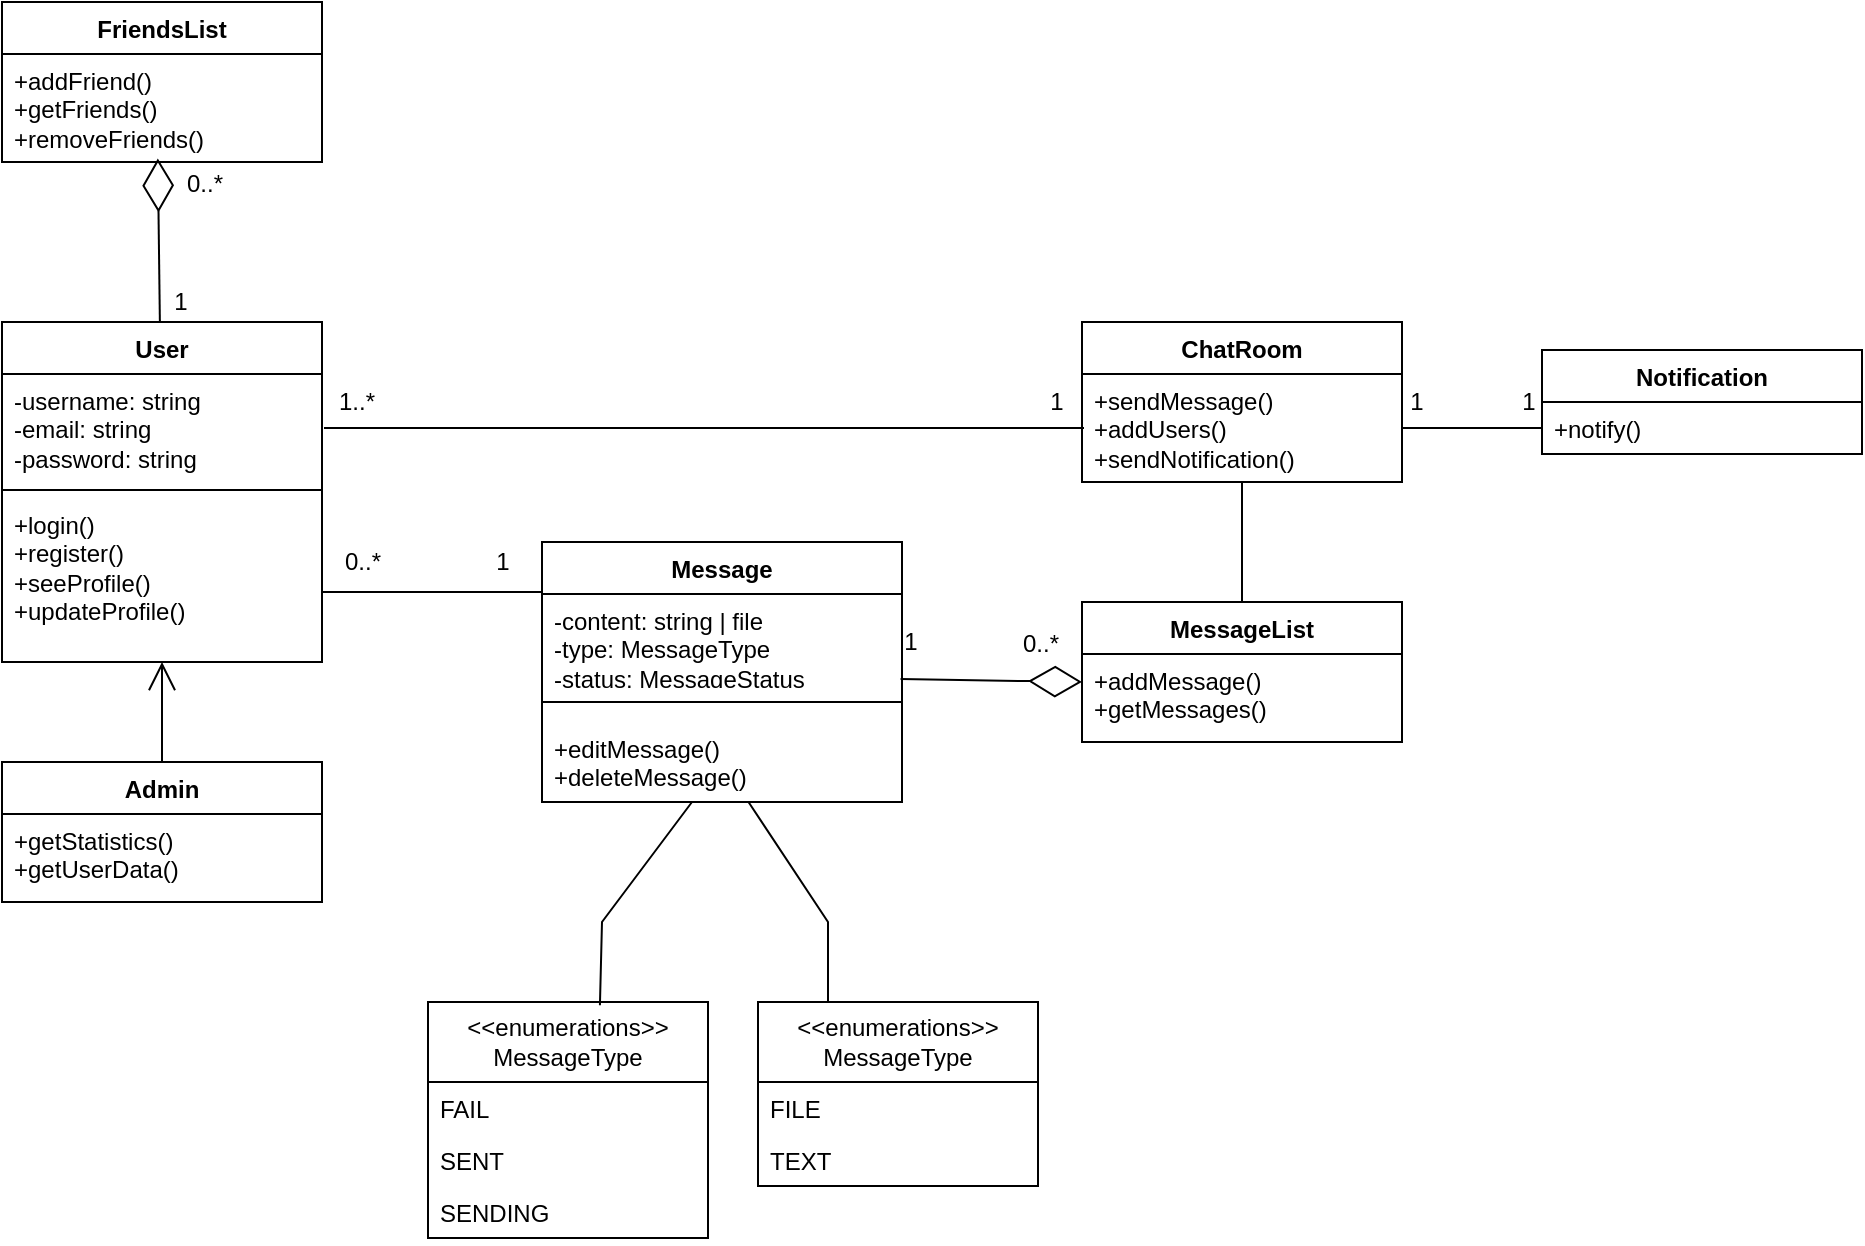 <mxfile version="24.3.1" type="device">
  <diagram name="Page-1" id="YyrwMhLD0UgBLawb4sh4">
    <mxGraphModel dx="553" dy="1425" grid="1" gridSize="10" guides="1" tooltips="1" connect="1" arrows="1" fold="1" page="1" pageScale="1" pageWidth="850" pageHeight="1100" math="0" shadow="0">
      <root>
        <mxCell id="0" />
        <mxCell id="1" parent="0" />
        <mxCell id="8P3AodMy60zCdPXSZL6W-7" value="User" style="swimlane;fontStyle=1;align=center;verticalAlign=top;childLayout=stackLayout;horizontal=1;startSize=26;horizontalStack=0;resizeParent=1;resizeParentMax=0;resizeLast=0;collapsible=1;marginBottom=0;whiteSpace=wrap;html=1;" parent="1" vertex="1">
          <mxGeometry x="60" y="100" width="160" height="170" as="geometry" />
        </mxCell>
        <mxCell id="8P3AodMy60zCdPXSZL6W-8" value="-username: string&lt;div&gt;-email: string&lt;/div&gt;&lt;div&gt;-password: string&lt;/div&gt;" style="text;strokeColor=none;fillColor=none;align=left;verticalAlign=top;spacingLeft=4;spacingRight=4;overflow=hidden;rotatable=0;points=[[0,0.5],[1,0.5]];portConstraint=eastwest;whiteSpace=wrap;html=1;" parent="8P3AodMy60zCdPXSZL6W-7" vertex="1">
          <mxGeometry y="26" width="160" height="54" as="geometry" />
        </mxCell>
        <mxCell id="8P3AodMy60zCdPXSZL6W-9" value="" style="line;strokeWidth=1;fillColor=none;align=left;verticalAlign=middle;spacingTop=-1;spacingLeft=3;spacingRight=3;rotatable=0;labelPosition=right;points=[];portConstraint=eastwest;strokeColor=inherit;" parent="8P3AodMy60zCdPXSZL6W-7" vertex="1">
          <mxGeometry y="80" width="160" height="8" as="geometry" />
        </mxCell>
        <mxCell id="8P3AodMy60zCdPXSZL6W-10" value="+login()&lt;div&gt;+register()&lt;/div&gt;&lt;div&gt;+seeProfile()&lt;/div&gt;&lt;div&gt;+updateProfile()&lt;span style=&quot;white-space: pre;&quot;&gt;&#x9;&lt;/span&gt;&lt;span style=&quot;white-space: pre;&quot;&gt;&#x9;&lt;/span&gt;&lt;span style=&quot;white-space: pre;&quot;&gt;&#x9;&lt;/span&gt;&lt;span style=&quot;white-space: pre;&quot;&gt;&#x9;&lt;/span&gt;&lt;/div&gt;" style="text;strokeColor=none;fillColor=none;align=left;verticalAlign=top;spacingLeft=4;spacingRight=4;overflow=hidden;rotatable=0;points=[[0,0.5],[1,0.5]];portConstraint=eastwest;whiteSpace=wrap;html=1;" parent="8P3AodMy60zCdPXSZL6W-7" vertex="1">
          <mxGeometry y="88" width="160" height="82" as="geometry" />
        </mxCell>
        <mxCell id="8P3AodMy60zCdPXSZL6W-11" value="ChatRoom" style="swimlane;fontStyle=1;align=center;verticalAlign=top;childLayout=stackLayout;horizontal=1;startSize=26;horizontalStack=0;resizeParent=1;resizeParentMax=0;resizeLast=0;collapsible=1;marginBottom=0;whiteSpace=wrap;html=1;" parent="1" vertex="1">
          <mxGeometry x="600" y="100" width="160" height="80" as="geometry" />
        </mxCell>
        <mxCell id="8P3AodMy60zCdPXSZL6W-14" value="+sendMessage()&lt;div&gt;+addUsers()&lt;/div&gt;&lt;div&gt;+sendNotification()&lt;/div&gt;" style="text;strokeColor=none;fillColor=none;align=left;verticalAlign=top;spacingLeft=4;spacingRight=4;overflow=hidden;rotatable=0;points=[[0,0.5],[1,0.5]];portConstraint=eastwest;whiteSpace=wrap;html=1;" parent="8P3AodMy60zCdPXSZL6W-11" vertex="1">
          <mxGeometry y="26" width="160" height="54" as="geometry" />
        </mxCell>
        <mxCell id="8P3AodMy60zCdPXSZL6W-15" value="Admin" style="swimlane;fontStyle=1;align=center;verticalAlign=top;childLayout=stackLayout;horizontal=1;startSize=26;horizontalStack=0;resizeParent=1;resizeParentMax=0;resizeLast=0;collapsible=1;marginBottom=0;whiteSpace=wrap;html=1;" parent="1" vertex="1">
          <mxGeometry x="60" y="320" width="160" height="70" as="geometry" />
        </mxCell>
        <mxCell id="8P3AodMy60zCdPXSZL6W-18" value="+getStatistics()&lt;div&gt;+getUserData()&lt;/div&gt;" style="text;strokeColor=none;fillColor=none;align=left;verticalAlign=top;spacingLeft=4;spacingRight=4;overflow=hidden;rotatable=0;points=[[0,0.5],[1,0.5]];portConstraint=eastwest;whiteSpace=wrap;html=1;" parent="8P3AodMy60zCdPXSZL6W-15" vertex="1">
          <mxGeometry y="26" width="160" height="44" as="geometry" />
        </mxCell>
        <mxCell id="8P3AodMy60zCdPXSZL6W-19" value="Notification" style="swimlane;fontStyle=1;align=center;verticalAlign=top;childLayout=stackLayout;horizontal=1;startSize=26;horizontalStack=0;resizeParent=1;resizeParentMax=0;resizeLast=0;collapsible=1;marginBottom=0;whiteSpace=wrap;html=1;" parent="1" vertex="1">
          <mxGeometry x="830" y="114" width="160" height="52" as="geometry" />
        </mxCell>
        <mxCell id="8P3AodMy60zCdPXSZL6W-22" value="+notify()" style="text;strokeColor=none;fillColor=none;align=left;verticalAlign=top;spacingLeft=4;spacingRight=4;overflow=hidden;rotatable=0;points=[[0,0.5],[1,0.5]];portConstraint=eastwest;whiteSpace=wrap;html=1;" parent="8P3AodMy60zCdPXSZL6W-19" vertex="1">
          <mxGeometry y="26" width="160" height="26" as="geometry" />
        </mxCell>
        <mxCell id="8P3AodMy60zCdPXSZL6W-23" value="MessageList" style="swimlane;fontStyle=1;align=center;verticalAlign=top;childLayout=stackLayout;horizontal=1;startSize=26;horizontalStack=0;resizeParent=1;resizeParentMax=0;resizeLast=0;collapsible=1;marginBottom=0;whiteSpace=wrap;html=1;" parent="1" vertex="1">
          <mxGeometry x="600" y="240" width="160" height="70" as="geometry" />
        </mxCell>
        <mxCell id="8P3AodMy60zCdPXSZL6W-26" value="+addMessage()&lt;div&gt;+getMessages()&lt;/div&gt;" style="text;strokeColor=none;fillColor=none;align=left;verticalAlign=top;spacingLeft=4;spacingRight=4;overflow=hidden;rotatable=0;points=[[0,0.5],[1,0.5]];portConstraint=eastwest;whiteSpace=wrap;html=1;" parent="8P3AodMy60zCdPXSZL6W-23" vertex="1">
          <mxGeometry y="26" width="160" height="44" as="geometry" />
        </mxCell>
        <mxCell id="8P3AodMy60zCdPXSZL6W-27" value="FriendsList&lt;div&gt;&lt;br&gt;&lt;/div&gt;" style="swimlane;fontStyle=1;align=center;verticalAlign=top;childLayout=stackLayout;horizontal=1;startSize=26;horizontalStack=0;resizeParent=1;resizeParentMax=0;resizeLast=0;collapsible=1;marginBottom=0;whiteSpace=wrap;html=1;" parent="1" vertex="1">
          <mxGeometry x="60" y="-60" width="160" height="80" as="geometry" />
        </mxCell>
        <mxCell id="8P3AodMy60zCdPXSZL6W-30" value="+addFriend()&lt;div&gt;+getFriends()&lt;/div&gt;&lt;div&gt;+removeFriends()&lt;/div&gt;" style="text;strokeColor=none;fillColor=none;align=left;verticalAlign=top;spacingLeft=4;spacingRight=4;overflow=hidden;rotatable=0;points=[[0,0.5],[1,0.5]];portConstraint=eastwest;whiteSpace=wrap;html=1;" parent="8P3AodMy60zCdPXSZL6W-27" vertex="1">
          <mxGeometry y="26" width="160" height="54" as="geometry" />
        </mxCell>
        <mxCell id="8P3AodMy60zCdPXSZL6W-31" value="Message" style="swimlane;fontStyle=1;align=center;verticalAlign=top;childLayout=stackLayout;horizontal=1;startSize=26;horizontalStack=0;resizeParent=1;resizeParentMax=0;resizeLast=0;collapsible=1;marginBottom=0;whiteSpace=wrap;html=1;" parent="1" vertex="1">
          <mxGeometry x="330" y="210" width="180" height="130" as="geometry" />
        </mxCell>
        <mxCell id="8P3AodMy60zCdPXSZL6W-32" value="-content: string | file&lt;div&gt;-type: MessageType&lt;/div&gt;&lt;div&gt;-status: MessageStatus&lt;/div&gt;" style="text;strokeColor=none;fillColor=none;align=left;verticalAlign=top;spacingLeft=4;spacingRight=4;overflow=hidden;rotatable=0;points=[[0,0.5],[1,0.5]];portConstraint=eastwest;whiteSpace=wrap;html=1;" parent="8P3AodMy60zCdPXSZL6W-31" vertex="1">
          <mxGeometry y="26" width="180" height="44" as="geometry" />
        </mxCell>
        <mxCell id="8P3AodMy60zCdPXSZL6W-33" value="" style="line;strokeWidth=1;fillColor=none;align=left;verticalAlign=middle;spacingTop=-1;spacingLeft=3;spacingRight=3;rotatable=0;labelPosition=right;points=[];portConstraint=eastwest;strokeColor=inherit;" parent="8P3AodMy60zCdPXSZL6W-31" vertex="1">
          <mxGeometry y="70" width="180" height="20" as="geometry" />
        </mxCell>
        <mxCell id="8P3AodMy60zCdPXSZL6W-34" value="+editMessage()&lt;div&gt;+deleteMessage()&lt;/div&gt;" style="text;strokeColor=none;fillColor=none;align=left;verticalAlign=top;spacingLeft=4;spacingRight=4;overflow=hidden;rotatable=0;points=[[0,0.5],[1,0.5]];portConstraint=eastwest;whiteSpace=wrap;html=1;" parent="8P3AodMy60zCdPXSZL6W-31" vertex="1">
          <mxGeometry y="90" width="180" height="40" as="geometry" />
        </mxCell>
        <mxCell id="Cbcd_pxBtgIyYBKPd9R5-1" value="&amp;lt;&amp;lt;enumerations&amp;gt;&amp;gt;&lt;div&gt;MessageType&lt;/div&gt;" style="swimlane;fontStyle=0;childLayout=stackLayout;horizontal=1;startSize=40;fillColor=none;horizontalStack=0;resizeParent=1;resizeParentMax=0;resizeLast=0;collapsible=1;marginBottom=0;whiteSpace=wrap;html=1;" parent="1" vertex="1">
          <mxGeometry x="438" y="440" width="140" height="92" as="geometry" />
        </mxCell>
        <mxCell id="Cbcd_pxBtgIyYBKPd9R5-2" value="FILE" style="text;strokeColor=none;fillColor=none;align=left;verticalAlign=top;spacingLeft=4;spacingRight=4;overflow=hidden;rotatable=0;points=[[0,0.5],[1,0.5]];portConstraint=eastwest;whiteSpace=wrap;html=1;" parent="Cbcd_pxBtgIyYBKPd9R5-1" vertex="1">
          <mxGeometry y="40" width="140" height="26" as="geometry" />
        </mxCell>
        <mxCell id="Cbcd_pxBtgIyYBKPd9R5-3" value="TEXT&amp;nbsp;" style="text;strokeColor=none;fillColor=none;align=left;verticalAlign=top;spacingLeft=4;spacingRight=4;overflow=hidden;rotatable=0;points=[[0,0.5],[1,0.5]];portConstraint=eastwest;whiteSpace=wrap;html=1;" parent="Cbcd_pxBtgIyYBKPd9R5-1" vertex="1">
          <mxGeometry y="66" width="140" height="26" as="geometry" />
        </mxCell>
        <mxCell id="Cbcd_pxBtgIyYBKPd9R5-5" value="&amp;lt;&amp;lt;enumerations&amp;gt;&amp;gt;&lt;div&gt;MessageType&lt;/div&gt;" style="swimlane;fontStyle=0;childLayout=stackLayout;horizontal=1;startSize=40;fillColor=none;horizontalStack=0;resizeParent=1;resizeParentMax=0;resizeLast=0;collapsible=1;marginBottom=0;whiteSpace=wrap;html=1;" parent="1" vertex="1">
          <mxGeometry x="273" y="440" width="140" height="118" as="geometry" />
        </mxCell>
        <mxCell id="Cbcd_pxBtgIyYBKPd9R5-7" value="FAIL" style="text;strokeColor=none;fillColor=none;align=left;verticalAlign=top;spacingLeft=4;spacingRight=4;overflow=hidden;rotatable=0;points=[[0,0.5],[1,0.5]];portConstraint=eastwest;whiteSpace=wrap;html=1;" parent="Cbcd_pxBtgIyYBKPd9R5-5" vertex="1">
          <mxGeometry y="40" width="140" height="26" as="geometry" />
        </mxCell>
        <mxCell id="Cbcd_pxBtgIyYBKPd9R5-6" value="SENT" style="text;strokeColor=none;fillColor=none;align=left;verticalAlign=top;spacingLeft=4;spacingRight=4;overflow=hidden;rotatable=0;points=[[0,0.5],[1,0.5]];portConstraint=eastwest;whiteSpace=wrap;html=1;" parent="Cbcd_pxBtgIyYBKPd9R5-5" vertex="1">
          <mxGeometry y="66" width="140" height="26" as="geometry" />
        </mxCell>
        <mxCell id="Cbcd_pxBtgIyYBKPd9R5-8" value="SENDING" style="text;strokeColor=none;fillColor=none;align=left;verticalAlign=top;spacingLeft=4;spacingRight=4;overflow=hidden;rotatable=0;points=[[0,0.5],[1,0.5]];portConstraint=eastwest;whiteSpace=wrap;html=1;" parent="Cbcd_pxBtgIyYBKPd9R5-5" vertex="1">
          <mxGeometry y="92" width="140" height="26" as="geometry" />
        </mxCell>
        <mxCell id="Cbcd_pxBtgIyYBKPd9R5-9" value="" style="endArrow=open;endFill=1;endSize=12;html=1;rounded=0;exitX=0.5;exitY=0;exitDx=0;exitDy=0;" parent="1" source="8P3AodMy60zCdPXSZL6W-15" target="8P3AodMy60zCdPXSZL6W-10" edge="1">
          <mxGeometry width="160" relative="1" as="geometry">
            <mxPoint x="350" y="270" as="sourcePoint" />
            <mxPoint x="510" y="270" as="targetPoint" />
          </mxGeometry>
        </mxCell>
        <mxCell id="Cbcd_pxBtgIyYBKPd9R5-15" value="" style="endArrow=none;html=1;rounded=0;entryX=0.614;entryY=0.014;entryDx=0;entryDy=0;entryPerimeter=0;" parent="1" source="8P3AodMy60zCdPXSZL6W-34" target="Cbcd_pxBtgIyYBKPd9R5-5" edge="1">
          <mxGeometry width="50" height="50" relative="1" as="geometry">
            <mxPoint x="420" y="330" as="sourcePoint" />
            <mxPoint x="470" y="280" as="targetPoint" />
            <Array as="points">
              <mxPoint x="360" y="400" />
            </Array>
          </mxGeometry>
        </mxCell>
        <mxCell id="Cbcd_pxBtgIyYBKPd9R5-16" value="" style="endArrow=none;html=1;rounded=0;entryX=0.25;entryY=0;entryDx=0;entryDy=0;" parent="1" source="8P3AodMy60zCdPXSZL6W-34" target="Cbcd_pxBtgIyYBKPd9R5-1" edge="1">
          <mxGeometry width="50" height="50" relative="1" as="geometry">
            <mxPoint x="508" y="400" as="sourcePoint" />
            <mxPoint x="470" y="280" as="targetPoint" />
            <Array as="points">
              <mxPoint x="473" y="400" />
            </Array>
          </mxGeometry>
        </mxCell>
        <mxCell id="Cbcd_pxBtgIyYBKPd9R5-21" value="" style="endArrow=none;html=1;rounded=0;" parent="1" source="8P3AodMy60zCdPXSZL6W-23" target="8P3AodMy60zCdPXSZL6W-14" edge="1">
          <mxGeometry width="50" height="50" relative="1" as="geometry">
            <mxPoint x="420" y="330" as="sourcePoint" />
            <mxPoint x="470" y="280" as="targetPoint" />
          </mxGeometry>
        </mxCell>
        <mxCell id="Cbcd_pxBtgIyYBKPd9R5-22" value="" style="endArrow=none;html=1;rounded=0;entryX=1;entryY=0.5;entryDx=0;entryDy=0;" parent="1" source="8P3AodMy60zCdPXSZL6W-22" target="8P3AodMy60zCdPXSZL6W-14" edge="1">
          <mxGeometry width="50" height="50" relative="1" as="geometry">
            <mxPoint x="490" y="330" as="sourcePoint" />
            <mxPoint x="540" y="280" as="targetPoint" />
          </mxGeometry>
        </mxCell>
        <mxCell id="5xMuiMqP4hj6QQO-hwe--10" value="1" style="edgeLabel;html=1;align=center;verticalAlign=middle;resizable=0;points=[];fontSize=12;" vertex="1" connectable="0" parent="Cbcd_pxBtgIyYBKPd9R5-22">
          <mxGeometry x="0.815" relative="1" as="geometry">
            <mxPoint y="-13" as="offset" />
          </mxGeometry>
        </mxCell>
        <mxCell id="5xMuiMqP4hj6QQO-hwe--11" value="1" style="edgeLabel;html=1;align=center;verticalAlign=middle;resizable=0;points=[];fontSize=12;" vertex="1" connectable="0" parent="Cbcd_pxBtgIyYBKPd9R5-22">
          <mxGeometry x="-0.781" y="1" relative="1" as="geometry">
            <mxPoint y="-14" as="offset" />
          </mxGeometry>
        </mxCell>
        <mxCell id="Cbcd_pxBtgIyYBKPd9R5-25" value="" style="endArrow=none;html=1;rounded=0;entryX=0.002;entryY=-0.023;entryDx=0;entryDy=0;entryPerimeter=0;" parent="1" target="8P3AodMy60zCdPXSZL6W-32" edge="1">
          <mxGeometry width="50" height="50" relative="1" as="geometry">
            <mxPoint x="220" y="235" as="sourcePoint" />
            <mxPoint x="350" y="150" as="targetPoint" />
          </mxGeometry>
        </mxCell>
        <mxCell id="5xMuiMqP4hj6QQO-hwe--12" value="0..*" style="edgeLabel;html=1;align=center;verticalAlign=middle;resizable=0;points=[];fontSize=12;" vertex="1" connectable="0" parent="Cbcd_pxBtgIyYBKPd9R5-25">
          <mxGeometry x="0.725" y="3" relative="1" as="geometry">
            <mxPoint x="-75" y="-12" as="offset" />
          </mxGeometry>
        </mxCell>
        <mxCell id="5xMuiMqP4hj6QQO-hwe--14" value="1" style="edgeLabel;html=1;align=center;verticalAlign=middle;resizable=0;points=[];fontSize=12;" vertex="1" connectable="0" parent="Cbcd_pxBtgIyYBKPd9R5-25">
          <mxGeometry x="-0.757" y="1" relative="1" as="geometry">
            <mxPoint x="76" y="-14" as="offset" />
          </mxGeometry>
        </mxCell>
        <mxCell id="5xMuiMqP4hj6QQO-hwe--5" value="" style="endArrow=none;html=1;rounded=0;fontSize=12;startSize=8;endSize=8;curved=1;exitX=1;exitY=0.5;exitDx=0;exitDy=0;" edge="1" parent="1">
          <mxGeometry width="50" height="50" relative="1" as="geometry">
            <mxPoint x="221" y="153" as="sourcePoint" />
            <mxPoint x="601" y="153" as="targetPoint" />
          </mxGeometry>
        </mxCell>
        <mxCell id="5xMuiMqP4hj6QQO-hwe--6" value="1..*" style="edgeLabel;html=1;align=center;verticalAlign=middle;resizable=0;points=[];fontSize=12;" vertex="1" connectable="0" parent="5xMuiMqP4hj6QQO-hwe--5">
          <mxGeometry x="-0.918" y="1" relative="1" as="geometry">
            <mxPoint y="-12" as="offset" />
          </mxGeometry>
        </mxCell>
        <mxCell id="5xMuiMqP4hj6QQO-hwe--7" value="1" style="edgeLabel;html=1;align=center;verticalAlign=middle;resizable=0;points=[];fontSize=12;" vertex="1" connectable="0" parent="5xMuiMqP4hj6QQO-hwe--5">
          <mxGeometry x="0.924" y="2" relative="1" as="geometry">
            <mxPoint y="-11" as="offset" />
          </mxGeometry>
        </mxCell>
        <mxCell id="5xMuiMqP4hj6QQO-hwe--2" value="" style="endArrow=diamondThin;endFill=0;endSize=24;html=1;rounded=0;fontSize=12;curved=1;exitX=0.996;exitY=0.965;exitDx=0;exitDy=0;exitPerimeter=0;" edge="1" parent="1" source="8P3AodMy60zCdPXSZL6W-32">
          <mxGeometry width="160" relative="1" as="geometry">
            <mxPoint x="430" y="240" as="sourcePoint" />
            <mxPoint x="600" y="280" as="targetPoint" />
          </mxGeometry>
        </mxCell>
        <mxCell id="5xMuiMqP4hj6QQO-hwe--16" value="0..*" style="edgeLabel;html=1;align=center;verticalAlign=middle;resizable=0;points=[];fontSize=12;" vertex="1" connectable="0" parent="5xMuiMqP4hj6QQO-hwe--2">
          <mxGeometry x="0.667" y="4" relative="1" as="geometry">
            <mxPoint x="-6" y="-15" as="offset" />
          </mxGeometry>
        </mxCell>
        <mxCell id="5xMuiMqP4hj6QQO-hwe--17" value="1" style="edgeLabel;html=1;align=center;verticalAlign=middle;resizable=0;points=[];fontSize=12;" vertex="1" connectable="0" parent="5xMuiMqP4hj6QQO-hwe--2">
          <mxGeometry x="-0.806" y="-2" relative="1" as="geometry">
            <mxPoint x="-4" y="-21" as="offset" />
          </mxGeometry>
        </mxCell>
        <mxCell id="5xMuiMqP4hj6QQO-hwe--1" value="" style="endArrow=diamondThin;endFill=0;endSize=24;html=1;rounded=0;fontSize=12;curved=1;entryX=0.487;entryY=0.968;entryDx=0;entryDy=0;entryPerimeter=0;" edge="1" parent="1" source="8P3AodMy60zCdPXSZL6W-7" target="8P3AodMy60zCdPXSZL6W-30">
          <mxGeometry width="160" relative="1" as="geometry">
            <mxPoint x="200" y="240" as="sourcePoint" />
            <mxPoint x="360" y="240" as="targetPoint" />
          </mxGeometry>
        </mxCell>
        <mxCell id="5xMuiMqP4hj6QQO-hwe--8" value="1" style="edgeLabel;html=1;align=center;verticalAlign=middle;resizable=0;points=[];fontSize=12;" vertex="1" connectable="0" parent="5xMuiMqP4hj6QQO-hwe--1">
          <mxGeometry x="-0.724" relative="1" as="geometry">
            <mxPoint x="10" y="1" as="offset" />
          </mxGeometry>
        </mxCell>
        <mxCell id="5xMuiMqP4hj6QQO-hwe--9" value="0..*" style="edgeLabel;html=1;align=center;verticalAlign=middle;resizable=0;points=[];fontSize=12;" vertex="1" connectable="0" parent="5xMuiMqP4hj6QQO-hwe--1">
          <mxGeometry x="0.115" y="-2" relative="1" as="geometry">
            <mxPoint x="20" y="-24" as="offset" />
          </mxGeometry>
        </mxCell>
      </root>
    </mxGraphModel>
  </diagram>
</mxfile>
